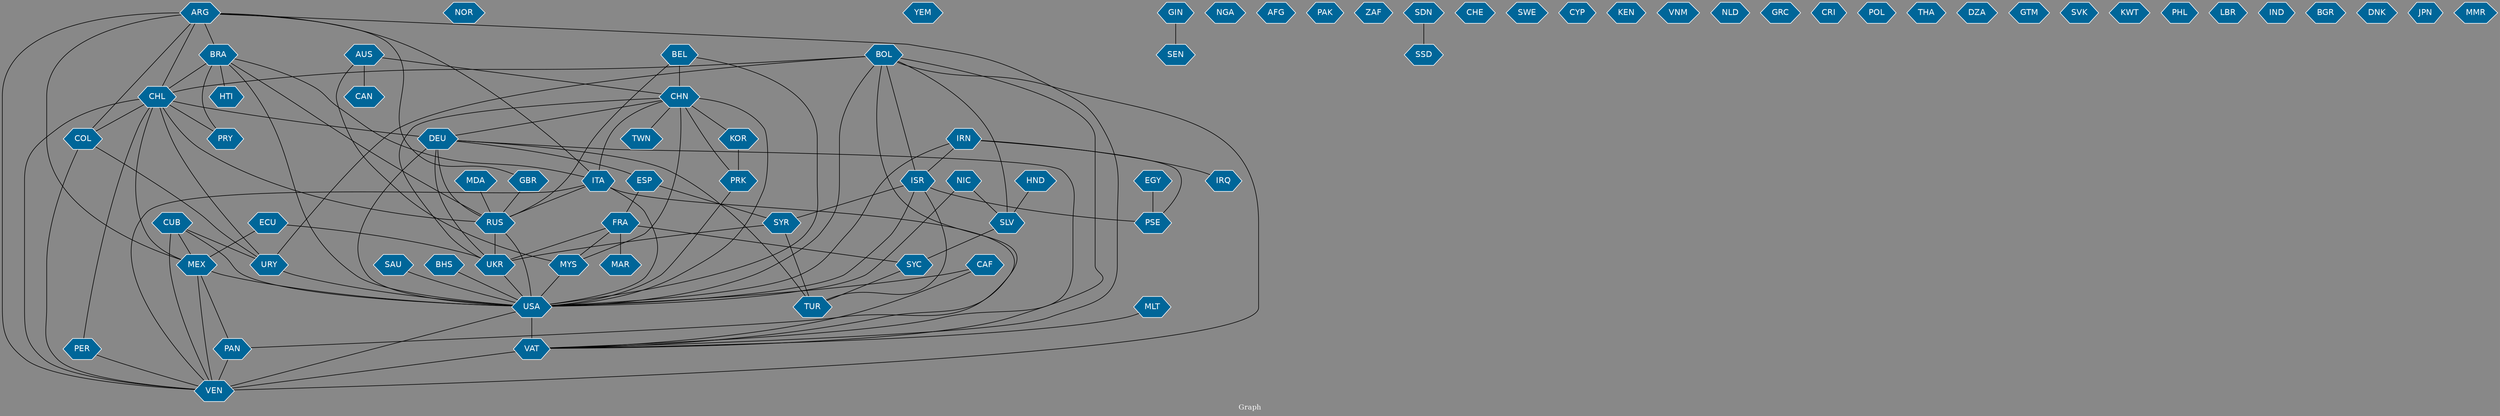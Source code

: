 // Countries together in item graph
graph {
	graph [bgcolor="#888888" fontcolor=white fontsize=12 label="Graph" outputorder=edgesfirst overlap=prism]
	node [color=white fillcolor="#006699" fontcolor=white fontname=Helvetica shape=hexagon style=filled]
	edge [arrowhead=open color=black fontcolor=white fontname=Courier fontsize=12]
		DEU [label=DEU]
		VAT [label=VAT]
		USA [label=USA]
		COL [label=COL]
		CUB [label=CUB]
		RUS [label=RUS]
		UKR [label=UKR]
		PRK [label=PRK]
		GBR [label=GBR]
		CHL [label=CHL]
		BRA [label=BRA]
		URY [label=URY]
		BEL [label=BEL]
		ESP [label=ESP]
		MYS [label=MYS]
		ECU [label=ECU]
		PRY [label=PRY]
		VEN [label=VEN]
		FRA [label=FRA]
		ARG [label=ARG]
		ITA [label=ITA]
		NOR [label=NOR]
		BOL [label=BOL]
		CHN [label=CHN]
		AUS [label=AUS]
		PAN [label=PAN]
		SYR [label=SYR]
		TUR [label=TUR]
		EGY [label=EGY]
		MAR [label=MAR]
		YEM [label=YEM]
		ISR [label=ISR]
		IRQ [label=IRQ]
		MEX [label=MEX]
		PER [label=PER]
		SAU [label=SAU]
		IRN [label=IRN]
		GIN [label=GIN]
		MLT [label=MLT]
		NGA [label=NGA]
		NIC [label=NIC]
		SLV [label=SLV]
		AFG [label=AFG]
		PAK [label=PAK]
		ZAF [label=ZAF]
		SDN [label=SDN]
		CAF [label=CAF]
		CHE [label=CHE]
		CAN [label=CAN]
		SWE [label=SWE]
		PSE [label=PSE]
		CYP [label=CYP]
		KEN [label=KEN]
		SEN [label=SEN]
		VNM [label=VNM]
		NLD [label=NLD]
		KOR [label=KOR]
		SYC [label=SYC]
		GRC [label=GRC]
		CRI [label=CRI]
		POL [label=POL]
		THA [label=THA]
		TWN [label=TWN]
		DZA [label=DZA]
		GTM [label=GTM]
		SVK [label=SVK]
		KWT [label=KWT]
		SSD [label=SSD]
		HND [label=HND]
		BHS [label=BHS]
		HTI [label=HTI]
		PHL [label=PHL]
		LBR [label=LBR]
		IND [label=IND]
		BGR [label=BGR]
		DNK [label=DNK]
		JPN [label=JPN]
		MMR [label=MMR]
		MDA [label=MDA]
			ITA -- VEN [weight=1]
			SYR -- TUR [weight=8]
			CUB -- MEX [weight=1]
			USA -- VAT [weight=30]
			MEX -- VEN [weight=2]
			CHL -- COL [weight=1]
			BRA -- RUS [weight=1]
			CHL -- PRY [weight=1]
			URY -- USA [weight=5]
			ISR -- PSE [weight=5]
			BOL -- PAN [weight=2]
			FRA -- MAR [weight=1]
			NIC -- USA [weight=1]
			BRA -- USA [weight=3]
			ARG -- VAT [weight=2]
			CHN -- DEU [weight=1]
			BOL -- URY [weight=1]
			IRN -- ISR [weight=2]
			CHN -- PRK [weight=1]
			CHL -- URY [weight=1]
			SDN -- SSD [weight=1]
			CAF -- USA [weight=1]
			CHL -- DEU [weight=1]
			GIN -- SEN [weight=1]
			PRK -- USA [weight=2]
			DEU -- ESP [weight=1]
			ARG -- VEN [weight=2]
			CHL -- PER [weight=1]
			KOR -- PRK [weight=2]
			BEL -- USA [weight=2]
			DEU -- RUS [weight=2]
			CHN -- USA [weight=4]
			ITA -- RUS [weight=1]
			EGY -- PSE [weight=3]
			AUS -- CAN [weight=1]
			NIC -- SLV [weight=2]
			COL -- URY [weight=1]
			MEX -- PAN [weight=1]
			ARG -- COL [weight=1]
			ISR -- TUR [weight=1]
			CHN -- TWN [weight=1]
			COL -- VEN [weight=1]
			UKR -- USA [weight=24]
			FRA -- SYC [weight=1]
			SYC -- TUR [weight=1]
			ESP -- SYR [weight=3]
			DEU -- VAT [weight=3]
			SLV -- SYC [weight=2]
			ISR -- USA [weight=1]
			BEL -- CHN [weight=2]
			GBR -- RUS [weight=4]
			IRN -- PSE [weight=2]
			BOL -- VAT [weight=2]
			BOL -- USA [weight=3]
			BOL -- ISR [weight=1]
			CHL -- MEX [weight=3]
			MLT -- VAT [weight=1]
			MYS -- USA [weight=1]
			BRA -- HTI [weight=1]
			PER -- VEN [weight=1]
			BOL -- SLV [weight=1]
			IRN -- IRQ [weight=3]
			ESP -- FRA [weight=2]
			BRA -- CHL [weight=3]
			BRA -- ITA [weight=1]
			BOL -- VEN [weight=3]
			CHL -- VEN [weight=2]
			CHN -- ITA [weight=1]
			ARG -- ITA [weight=1]
			ARG -- CHL [weight=2]
			SYR -- UKR [weight=1]
			VAT -- VEN [weight=3]
			MEX -- USA [weight=3]
			CHN -- UKR [weight=2]
			RUS -- UKR [weight=116]
			ITA -- USA [weight=6]
			CHN -- MYS [weight=16]
			IRN -- USA [weight=2]
			ECU -- UKR [weight=1]
			CHL -- RUS [weight=1]
			CUB -- URY [weight=1]
			FRA -- MYS [weight=2]
			CHN -- KOR [weight=2]
			ECU -- MEX [weight=1]
			BHS -- USA [weight=1]
			PAN -- VEN [weight=3]
			CUB -- VEN [weight=2]
			DEU -- UKR [weight=2]
			CAF -- VAT [weight=1]
			ISR -- SYR [weight=2]
			ARG -- BRA [weight=2]
			HND -- SLV [weight=1]
			ARG -- GBR [weight=1]
			BRA -- PRY [weight=1]
			MDA -- RUS [weight=1]
			DEU -- TUR [weight=1]
			ITA -- VAT [weight=5]
			ARG -- MEX [weight=1]
			RUS -- USA [weight=43]
			DEU -- USA [weight=2]
			BEL -- RUS [weight=2]
			USA -- VEN [weight=2]
			CUB -- USA [weight=3]
			BOL -- CHL [weight=3]
			AUS -- CHN [weight=2]
			FRA -- UKR [weight=1]
			SAU -- USA [weight=6]
			AUS -- MYS [weight=2]
}